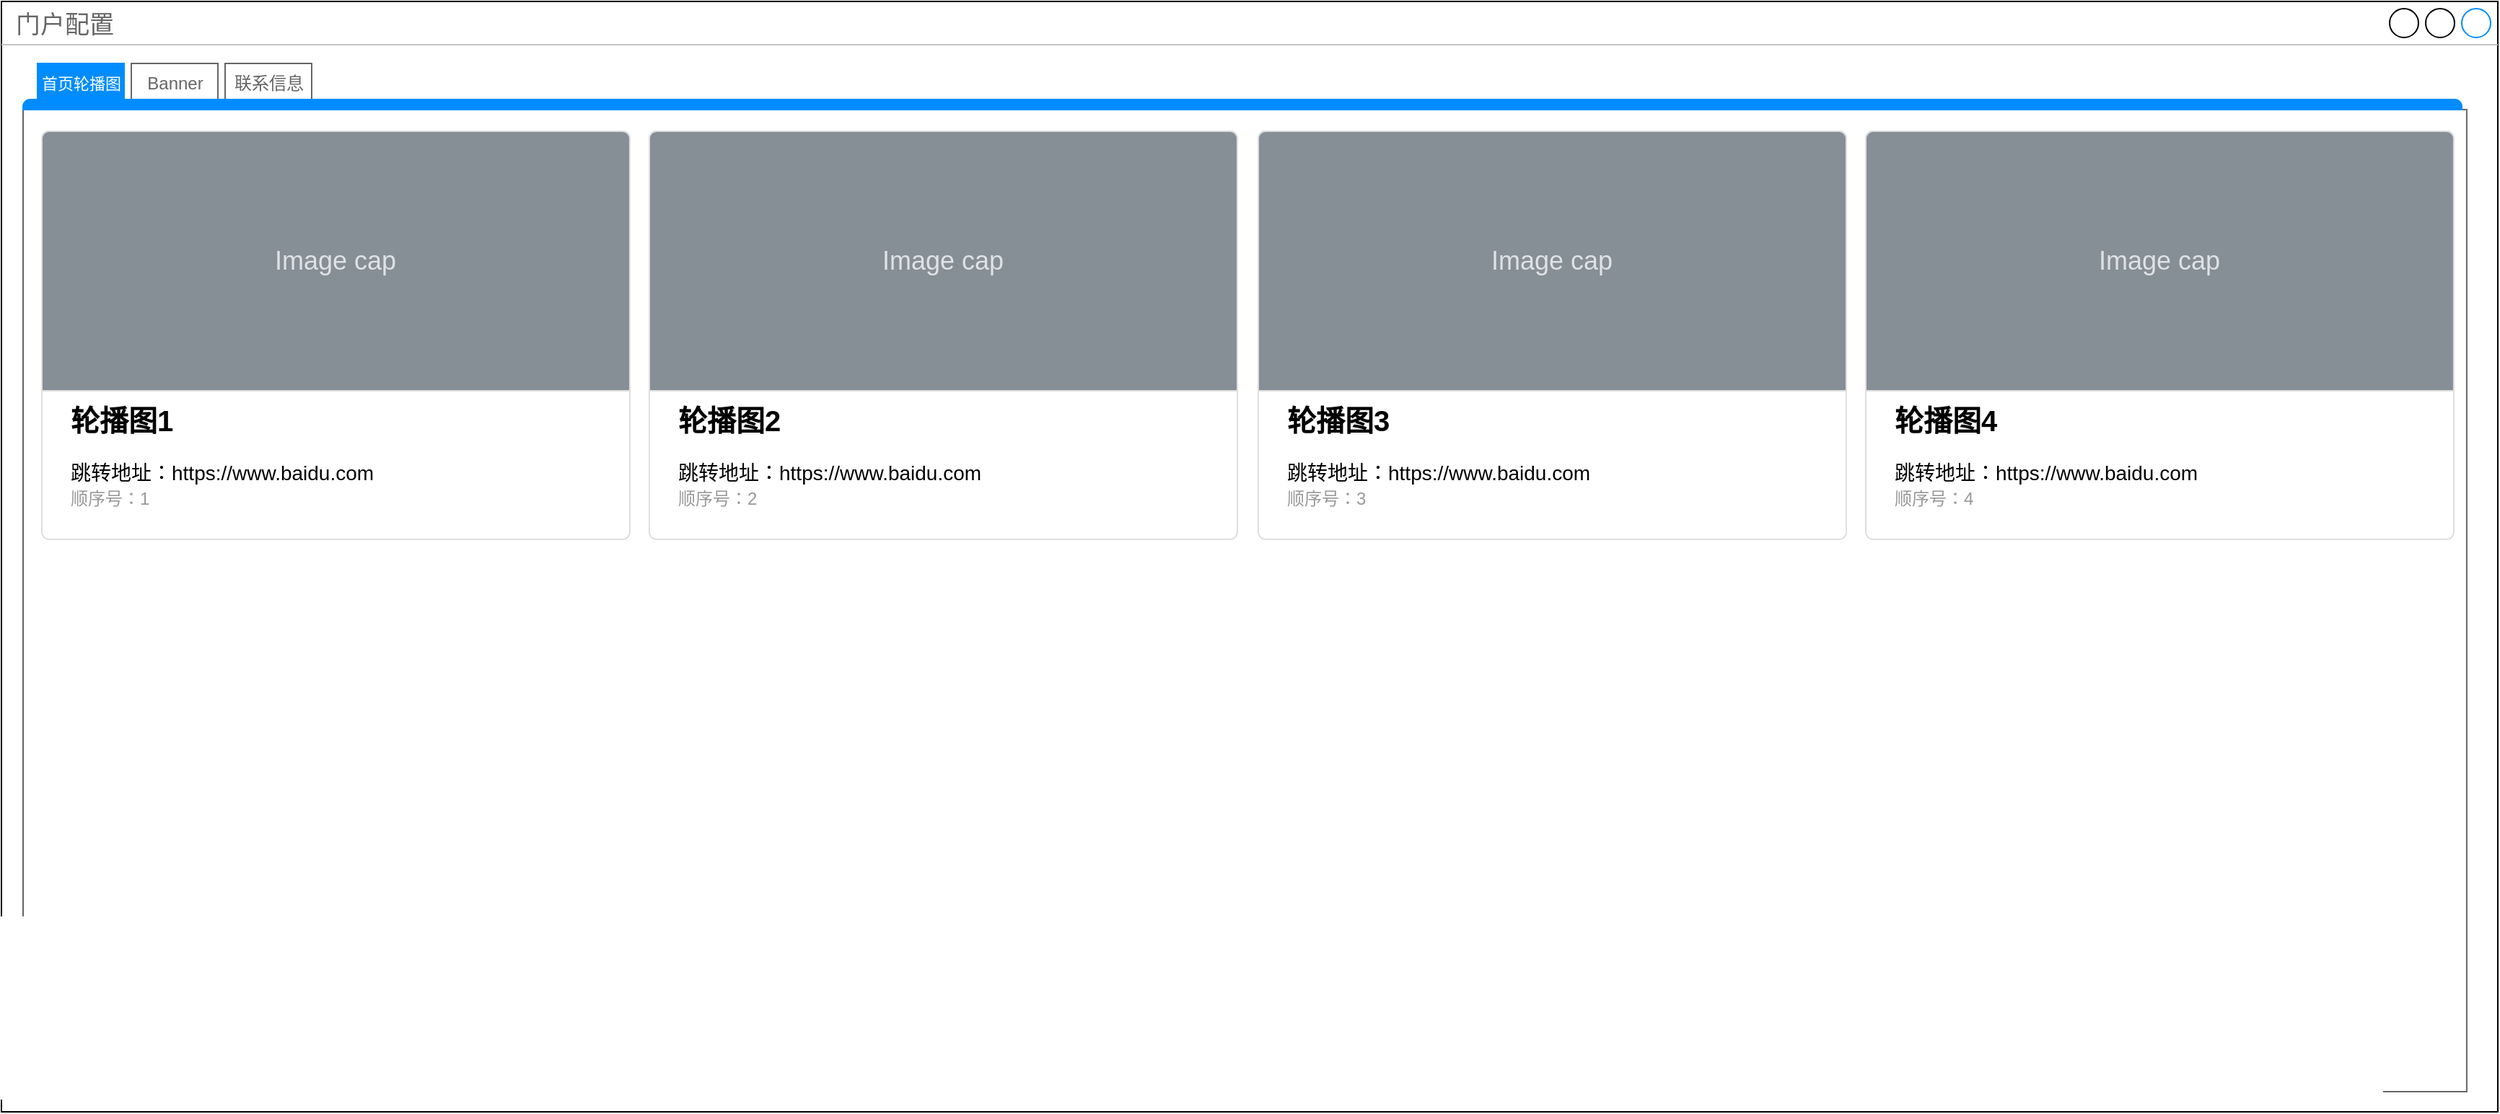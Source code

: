 <mxfile version="18.0.6" type="github">
  <diagram id="XwgRGIicNyqhrtsjOUds" name="第 1 页">
    <mxGraphModel dx="1550" dy="835" grid="1" gridSize="10" guides="1" tooltips="1" connect="1" arrows="1" fold="1" page="1" pageScale="1" pageWidth="827" pageHeight="1169" math="0" shadow="0">
      <root>
        <mxCell id="0" />
        <mxCell id="1" parent="0" />
        <mxCell id="ZJW29T7Bj-m1sILbZo8B-29" value="门户配置" style="strokeWidth=1;shadow=0;dashed=0;align=center;html=1;shape=mxgraph.mockup.containers.window;align=left;verticalAlign=top;spacingLeft=8;strokeColor2=#008cff;strokeColor3=#c4c4c4;fontColor=#666666;mainText=;fontSize=17;labelBackgroundColor=none;" parent="1" vertex="1">
          <mxGeometry x="100" y="110" width="1730" height="770" as="geometry" />
        </mxCell>
        <mxCell id="ZJW29T7Bj-m1sILbZo8B-30" value="" style="strokeWidth=1;shadow=0;dashed=0;align=center;html=1;shape=mxgraph.mockup.containers.marginRect2;rectMarginTop=32;strokeColor=#666666;gradientColor=none;" parent="1" vertex="1">
          <mxGeometry x="115" y="153" width="1693.47" height="713" as="geometry" />
        </mxCell>
        <mxCell id="ZJW29T7Bj-m1sILbZo8B-31" value="&lt;font style=&quot;font-size: 11px;&quot;&gt;首页轮播图&lt;/font&gt;" style="strokeColor=#008cff;fillColor=#008cff;gradientColor=inherit;strokeWidth=1;shadow=0;dashed=0;align=center;html=1;shape=mxgraph.mockup.containers.rrect;rSize=0;fontSize=17;fontColor=#ffffff;gradientColor=none;" parent="ZJW29T7Bj-m1sILbZo8B-30" vertex="1">
          <mxGeometry width="60" height="25" relative="1" as="geometry">
            <mxPoint x="10" as="offset" />
          </mxGeometry>
        </mxCell>
        <mxCell id="ZJW29T7Bj-m1sILbZo8B-32" value="&lt;font style=&quot;font-size: 12px;&quot;&gt;Banner&lt;/font&gt;" style="strokeWidth=1;shadow=0;dashed=0;align=center;html=1;shape=mxgraph.mockup.containers.rrect;rSize=0;fontSize=17;fontColor=#666666;strokeColor=inherit;fillColor=inherit;gradientColor=none;" parent="ZJW29T7Bj-m1sILbZo8B-30" vertex="1">
          <mxGeometry width="60" height="25" relative="1" as="geometry">
            <mxPoint x="75" as="offset" />
          </mxGeometry>
        </mxCell>
        <mxCell id="ZJW29T7Bj-m1sILbZo8B-33" value="&lt;font style=&quot;font-size: 12px;&quot;&gt;联系信息&lt;/font&gt;" style="strokeColor=inherit;fillColor=inherit;gradientColor=inherit;strokeWidth=1;shadow=0;dashed=0;align=center;html=1;shape=mxgraph.mockup.containers.rrect;rSize=0;fontSize=17;fontColor=#666666;gradientColor=none;" parent="ZJW29T7Bj-m1sILbZo8B-30" vertex="1">
          <mxGeometry width="60" height="25" relative="1" as="geometry">
            <mxPoint x="140" as="offset" />
          </mxGeometry>
        </mxCell>
        <mxCell id="ZJW29T7Bj-m1sILbZo8B-34" value="" style="strokeWidth=1;shadow=0;dashed=0;align=center;html=1;shape=mxgraph.mockup.containers.topButton;rSize=5;strokeColor=#008cff;fillColor=#008cff;gradientColor=none;resizeWidth=1;movable=0;deletable=1;" parent="ZJW29T7Bj-m1sILbZo8B-30" vertex="1">
          <mxGeometry width="1690" height="7" relative="1" as="geometry">
            <mxPoint y="25" as="offset" />
          </mxGeometry>
        </mxCell>
        <mxCell id="ZJW29T7Bj-m1sILbZo8B-35" value="&lt;b&gt;&lt;font style=&quot;font-size: 20px&quot;&gt;轮播图1&lt;/font&gt;&lt;/b&gt;&lt;br&gt;&lt;br&gt;跳转地址：https://www.baidu.com&lt;br&gt;&lt;font color=&quot;#999999&quot;&gt;&lt;span style=&quot;font-size: 12px;&quot;&gt;顺序号：1&lt;/span&gt;&lt;/font&gt;" style="html=1;shadow=0;dashed=0;shape=mxgraph.bootstrap.rrect;rSize=5;strokeColor=#DFDFDF;html=1;whiteSpace=wrap;fillColor=#ffffff;fontColor=#000000;verticalAlign=bottom;align=left;spacing=20;fontSize=14;" parent="ZJW29T7Bj-m1sILbZo8B-30" vertex="1">
          <mxGeometry x="13" y="47" width="407.47" height="283" as="geometry" />
        </mxCell>
        <mxCell id="ZJW29T7Bj-m1sILbZo8B-36" value="&lt;span style=&quot;&quot;&gt;Image cap&lt;/span&gt;" style="html=1;shadow=0;dashed=0;shape=mxgraph.bootstrap.topButton;rSize=5;perimeter=none;whiteSpace=wrap;fillColor=#868E96;strokeColor=#DFDFDF;fontColor=#DEE2E6;resizeWidth=1;fontSize=18;" parent="ZJW29T7Bj-m1sILbZo8B-35" vertex="1">
          <mxGeometry width="407.47" height="180" relative="1" as="geometry" />
        </mxCell>
        <mxCell id="ZJW29T7Bj-m1sILbZo8B-47" value="&lt;b&gt;&lt;font style=&quot;font-size: 20px&quot;&gt;轮播图2&lt;/font&gt;&lt;/b&gt;&lt;br&gt;&lt;br&gt;跳转地址：https://www.baidu.com&lt;br&gt;&lt;font color=&quot;#999999&quot;&gt;&lt;span style=&quot;font-size: 12px;&quot;&gt;顺序号：2&lt;/span&gt;&lt;/font&gt;" style="html=1;shadow=0;dashed=0;shape=mxgraph.bootstrap.rrect;rSize=5;strokeColor=#DFDFDF;html=1;whiteSpace=wrap;fillColor=#ffffff;fontColor=#000000;verticalAlign=bottom;align=left;spacing=20;fontSize=14;" parent="ZJW29T7Bj-m1sILbZo8B-30" vertex="1">
          <mxGeometry x="434" y="47" width="407.47" height="283" as="geometry" />
        </mxCell>
        <mxCell id="ZJW29T7Bj-m1sILbZo8B-48" value="&lt;span style=&quot;&quot;&gt;Image cap&lt;/span&gt;" style="html=1;shadow=0;dashed=0;shape=mxgraph.bootstrap.topButton;rSize=5;perimeter=none;whiteSpace=wrap;fillColor=#868E96;strokeColor=#DFDFDF;fontColor=#DEE2E6;resizeWidth=1;fontSize=18;" parent="ZJW29T7Bj-m1sILbZo8B-47" vertex="1">
          <mxGeometry width="407.47" height="180" relative="1" as="geometry" />
        </mxCell>
        <mxCell id="ZJW29T7Bj-m1sILbZo8B-51" value="&lt;b&gt;&lt;font style=&quot;font-size: 20px&quot;&gt;轮播图3&lt;/font&gt;&lt;/b&gt;&lt;br&gt;&lt;br&gt;跳转地址：https://www.baidu.com&lt;br&gt;&lt;font color=&quot;#999999&quot;&gt;&lt;span style=&quot;font-size: 12px;&quot;&gt;顺序号：3&lt;/span&gt;&lt;/font&gt;" style="html=1;shadow=0;dashed=0;shape=mxgraph.bootstrap.rrect;rSize=5;strokeColor=#DFDFDF;html=1;whiteSpace=wrap;fillColor=#ffffff;fontColor=#000000;verticalAlign=bottom;align=left;spacing=20;fontSize=14;" parent="ZJW29T7Bj-m1sILbZo8B-30" vertex="1">
          <mxGeometry x="856" y="47" width="407.47" height="283" as="geometry" />
        </mxCell>
        <mxCell id="ZJW29T7Bj-m1sILbZo8B-52" value="&lt;span style=&quot;&quot;&gt;Image cap&lt;/span&gt;" style="html=1;shadow=0;dashed=0;shape=mxgraph.bootstrap.topButton;rSize=5;perimeter=none;whiteSpace=wrap;fillColor=#868E96;strokeColor=#DFDFDF;fontColor=#DEE2E6;resizeWidth=1;fontSize=18;" parent="ZJW29T7Bj-m1sILbZo8B-51" vertex="1">
          <mxGeometry width="407.47" height="180" relative="1" as="geometry" />
        </mxCell>
        <mxCell id="ZJW29T7Bj-m1sILbZo8B-53" value="&lt;b&gt;&lt;font style=&quot;font-size: 20px&quot;&gt;轮播图4&lt;/font&gt;&lt;/b&gt;&lt;br&gt;&lt;br&gt;跳转地址：https://www.baidu.com&lt;br&gt;&lt;font color=&quot;#999999&quot;&gt;&lt;span style=&quot;font-size: 12px;&quot;&gt;顺序号：4&lt;/span&gt;&lt;/font&gt;" style="html=1;shadow=0;dashed=0;shape=mxgraph.bootstrap.rrect;rSize=5;strokeColor=#DFDFDF;html=1;whiteSpace=wrap;fillColor=#ffffff;fontColor=#000000;verticalAlign=bottom;align=left;spacing=20;fontSize=14;" parent="ZJW29T7Bj-m1sILbZo8B-30" vertex="1">
          <mxGeometry x="1277" y="47" width="407.47" height="283" as="geometry" />
        </mxCell>
        <mxCell id="ZJW29T7Bj-m1sILbZo8B-54" value="&lt;span style=&quot;&quot;&gt;Image cap&lt;/span&gt;" style="html=1;shadow=0;dashed=0;shape=mxgraph.bootstrap.topButton;rSize=5;perimeter=none;whiteSpace=wrap;fillColor=#868E96;strokeColor=#DFDFDF;fontColor=#DEE2E6;resizeWidth=1;fontSize=18;" parent="ZJW29T7Bj-m1sILbZo8B-53" vertex="1">
          <mxGeometry width="407.47" height="180" relative="1" as="geometry" />
        </mxCell>
      </root>
    </mxGraphModel>
  </diagram>
</mxfile>
